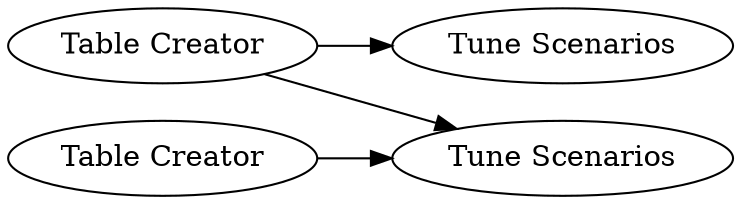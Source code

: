 digraph {
	"1967451006492994974_2" [label="Tune Scenarios"]
	"1967451006492994974_1" [label="Table Creator"]
	"1967451006492994974_3" [label="Table Creator"]
	"1967451006492994974_4" [label="Tune Scenarios"]
	"1967451006492994974_3" -> "1967451006492994974_4"
	"1967451006492994974_1" -> "1967451006492994974_4"
	"1967451006492994974_1" -> "1967451006492994974_2"
	rankdir=LR
}
